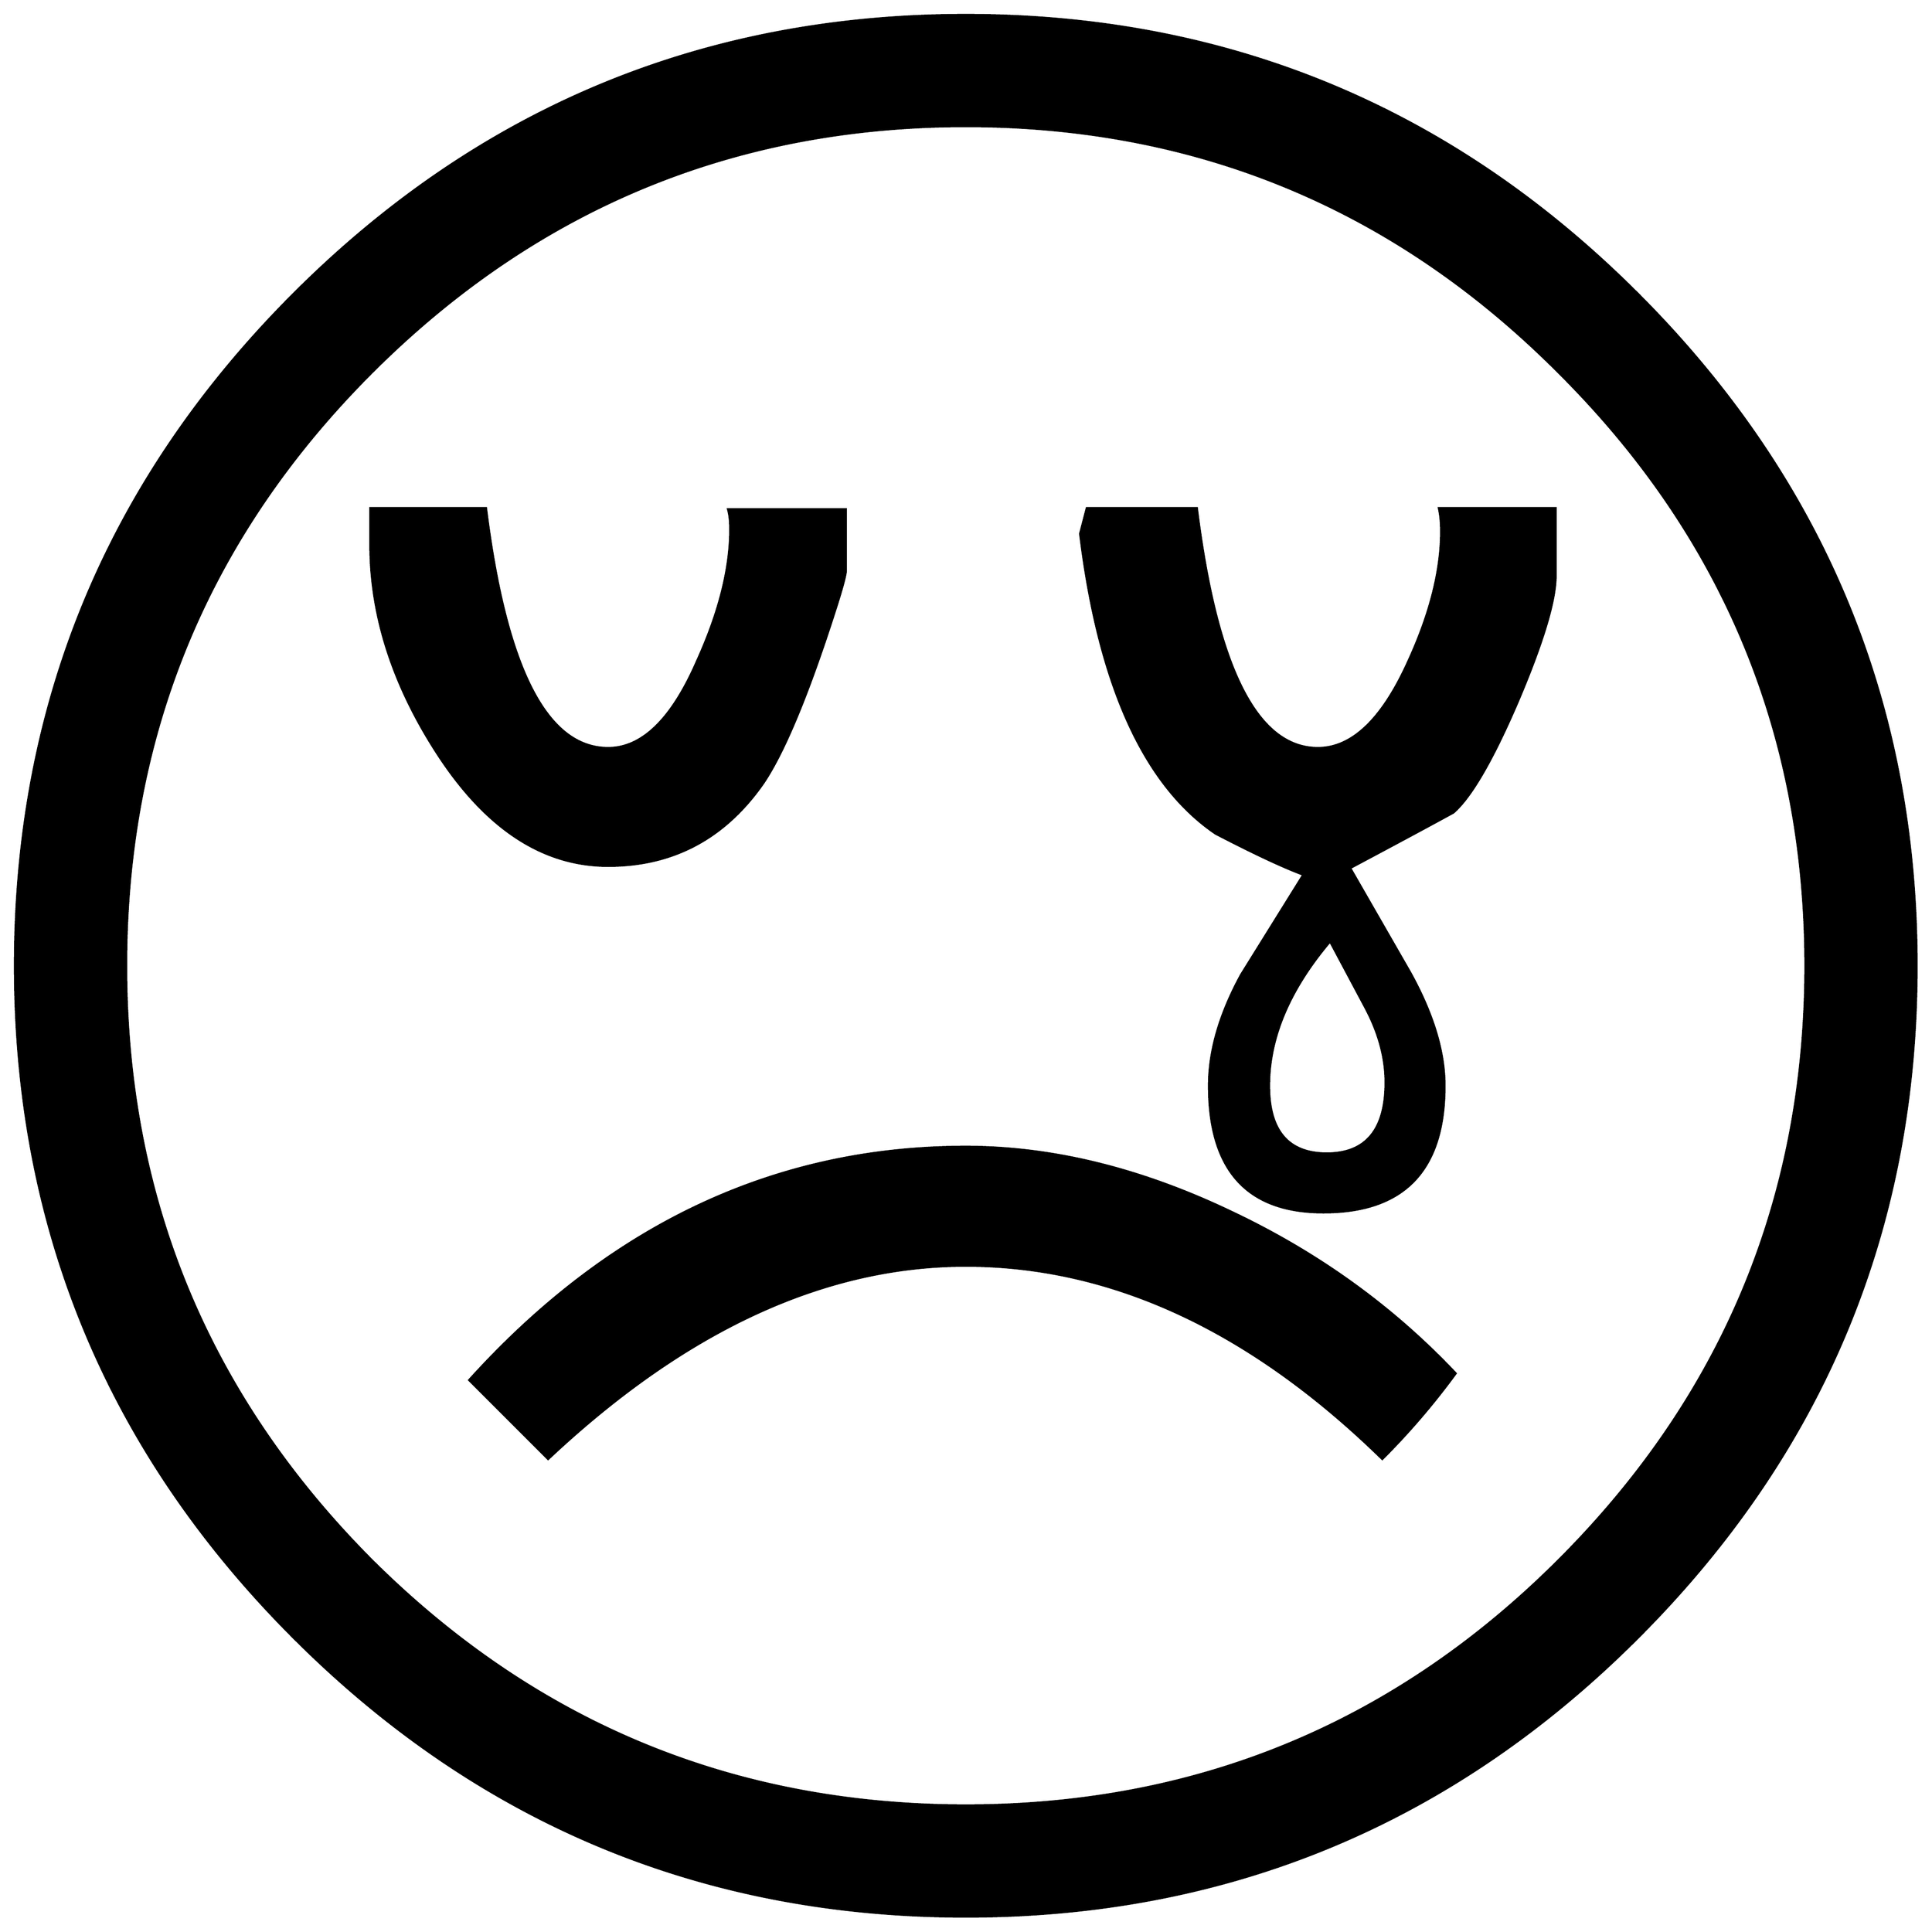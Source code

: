 


\begin{tikzpicture}[y=0.80pt, x=0.80pt, yscale=-1.0, xscale=1.0, inner sep=0pt, outer sep=0pt]
\begin{scope}[shift={(100.0,1706.0)},nonzero rule]
  \path[draw=.,fill=.,line width=1.600pt] (1794.0,-582.0) ..
    controls (1794.0,-346.0) and (1710.333,-144.333) ..
    (1543.0,23.0) .. controls (1375.667,190.333) and (1174.0,274.0)
    .. (938.0,274.0) .. controls (702.0,274.0) and (500.333,190.333)
    .. (333.0,23.0) .. controls (165.667,-144.333) and (82.0,-346.0)
    .. (82.0,-582.0) .. controls (82.0,-818.0) and
    (165.667,-1019.667) .. (333.0,-1187.0) .. controls
    (500.333,-1354.333) and (702.0,-1438.0) .. (938.0,-1438.0) ..
    controls (1174.0,-1438.0) and (1375.667,-1354.333) ..
    (1543.0,-1187.0) .. controls (1710.333,-1019.667) and
    (1794.0,-818.0) .. (1794.0,-582.0) -- cycle(1694.0,-582.0)
    .. controls (1694.0,-790.667) and (1620.0,-968.667) ..
    (1472.0,-1116.0) .. controls (1324.667,-1264.0) and
    (1146.667,-1338.0) .. (938.0,-1338.0) .. controls
    (729.333,-1338.0) and (551.0,-1264.0) .. (403.0,-1116.0) ..
    controls (255.667,-968.667) and (182.0,-790.667) .. (182.0,-582.0)
    .. controls (182.0,-373.333) and (255.667,-195.0) ..
    (403.0,-47.0) .. controls (551.0,100.333) and (729.333,174.0) ..
    (938.0,174.0) .. controls (1146.667,174.0) and (1324.667,100.333)
    .. (1472.0,-47.0) .. controls (1620.0,-195.0) and
    (1694.0,-373.333) .. (1694.0,-582.0) -- cycle(1469.0,-933.0)
    .. controls (1469.0,-911.0) and (1457.667,-873.333) ..
    (1435.0,-820.0) .. controls (1412.333,-767.333) and
    (1393.0,-734.0) .. (1377.0,-720.0) .. controls
    (1356.333,-708.667) and (1325.333,-692.0) .. (1284.0,-670.0) ..
    controls (1302.0,-638.667) and (1320.0,-607.333) ..
    (1338.0,-576.0) .. controls (1358.667,-538.667) and
    (1369.0,-504.667) .. (1369.0,-474.0) .. controls
    (1369.0,-398.0) and (1332.667,-360.0) .. (1260.0,-360.0) ..
    controls (1191.333,-360.0) and (1157.0,-398.0) ..
    (1157.0,-474.0) .. controls (1157.0,-505.333) and
    (1166.667,-538.667) .. (1186.0,-574.0) .. controls
    (1204.667,-604.0) and (1223.333,-634.0) .. (1242.0,-664.0) ..
    controls (1224.0,-670.667) and (1197.667,-683.0) ..
    (1163.0,-701.0) .. controls (1098.333,-745.0) and
    (1057.667,-835.0) .. (1041.0,-971.0) -- (1047.0,-994.0) --
    (1146.0,-994.0) .. controls (1164.0,-850.0) and
    (1200.333,-778.0) .. (1255.0,-778.0) .. controls
    (1285.667,-778.0) and (1312.667,-803.667) .. (1336.0,-855.0) ..
    controls (1356.0,-898.333) and (1366.0,-937.667) ..
    (1366.0,-973.0) .. controls (1366.0,-981.0) and
    (1365.333,-988.0) .. (1364.0,-994.0) -- (1469.0,-994.0) --
    (1469.0,-933.0) -- cycle(830.0,-938.0) .. controls
    (830.0,-934.0) and (826.667,-921.667) .. (820.0,-901.0) ..
    controls (796.0,-826.333) and (774.667,-775.0) .. (756.0,-747.0)
    .. controls (721.333,-697.0) and (674.667,-672.0) ..
    (616.0,-672.0) .. controls (556.667,-672.0) and (505.0,-706.333)
    .. (461.0,-775.0) .. controls (421.667,-836.333) and
    (402.0,-898.333) .. (402.0,-961.0) -- (402.0,-994.0) --
    (506.0,-994.0) .. controls (524.0,-850.0) and (560.667,-778.0)
    .. (616.0,-778.0) .. controls (646.667,-778.0) and
    (673.333,-804.0) .. (696.0,-856.0) .. controls (716.0,-900.0)
    and (726.0,-939.667) .. (726.0,-975.0) .. controls
    (726.0,-982.333) and (725.333,-988.333) .. (724.0,-993.0) --
    (830.0,-993.0) -- (830.0,-938.0) -- cycle(1379.0,-215.0) ..
    controls (1359.0,-187.667) and (1337.0,-162.0) ..
    (1313.0,-138.0) .. controls (1194.333,-254.0) and
    (1069.333,-312.0) .. (938.0,-312.0) .. controls (810.667,-312.0)
    and (685.333,-254.0) .. (562.0,-138.0) -- (491.0,-209.0) ..
    controls (617.667,-349.0) and (766.667,-419.0) .. (938.0,-419.0)
    .. controls (1016.0,-419.0) and (1096.0,-399.333) ..
    (1178.0,-360.0) .. controls (1255.333,-323.333) and
    (1322.333,-275.0) .. (1379.0,-215.0) -- cycle(1316.0,-477.0)
    .. controls (1316.0,-499.0) and (1310.0,-521.333) ..
    (1298.0,-544.0) .. controls (1287.333,-564.0) and
    (1276.667,-584.0) .. (1266.0,-604.0) .. controls
    (1229.333,-560.667) and (1211.0,-517.333) .. (1211.0,-474.0) ..
    controls (1211.0,-433.333) and (1228.333,-413.0) ..
    (1263.0,-413.0) .. controls (1298.333,-413.0) and
    (1316.0,-434.333) .. (1316.0,-477.0) -- cycle;
\end{scope}

\end{tikzpicture}

